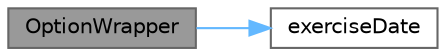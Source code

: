 digraph "OptionWrapper"
{
 // INTERACTIVE_SVG=YES
 // LATEX_PDF_SIZE
  bgcolor="transparent";
  edge [fontname=Helvetica,fontsize=10,labelfontname=Helvetica,labelfontsize=10];
  node [fontname=Helvetica,fontsize=10,shape=box,height=0.2,width=0.4];
  rankdir="LR";
  Node1 [label="OptionWrapper",height=0.2,width=0.4,color="gray40", fillcolor="grey60", style="filled", fontcolor="black",tooltip="Constructor."];
  Node1 -> Node2 [color="steelblue1",style="solid"];
  Node2 [label="exerciseDate",height=0.2,width=0.4,color="grey40", fillcolor="white", style="filled",URL="$classore_1_1data_1_1_option_wrapper.html#a06074e969d1719c291712897422bb1a1",tooltip="the (actual) date the option was exercised"];
}
